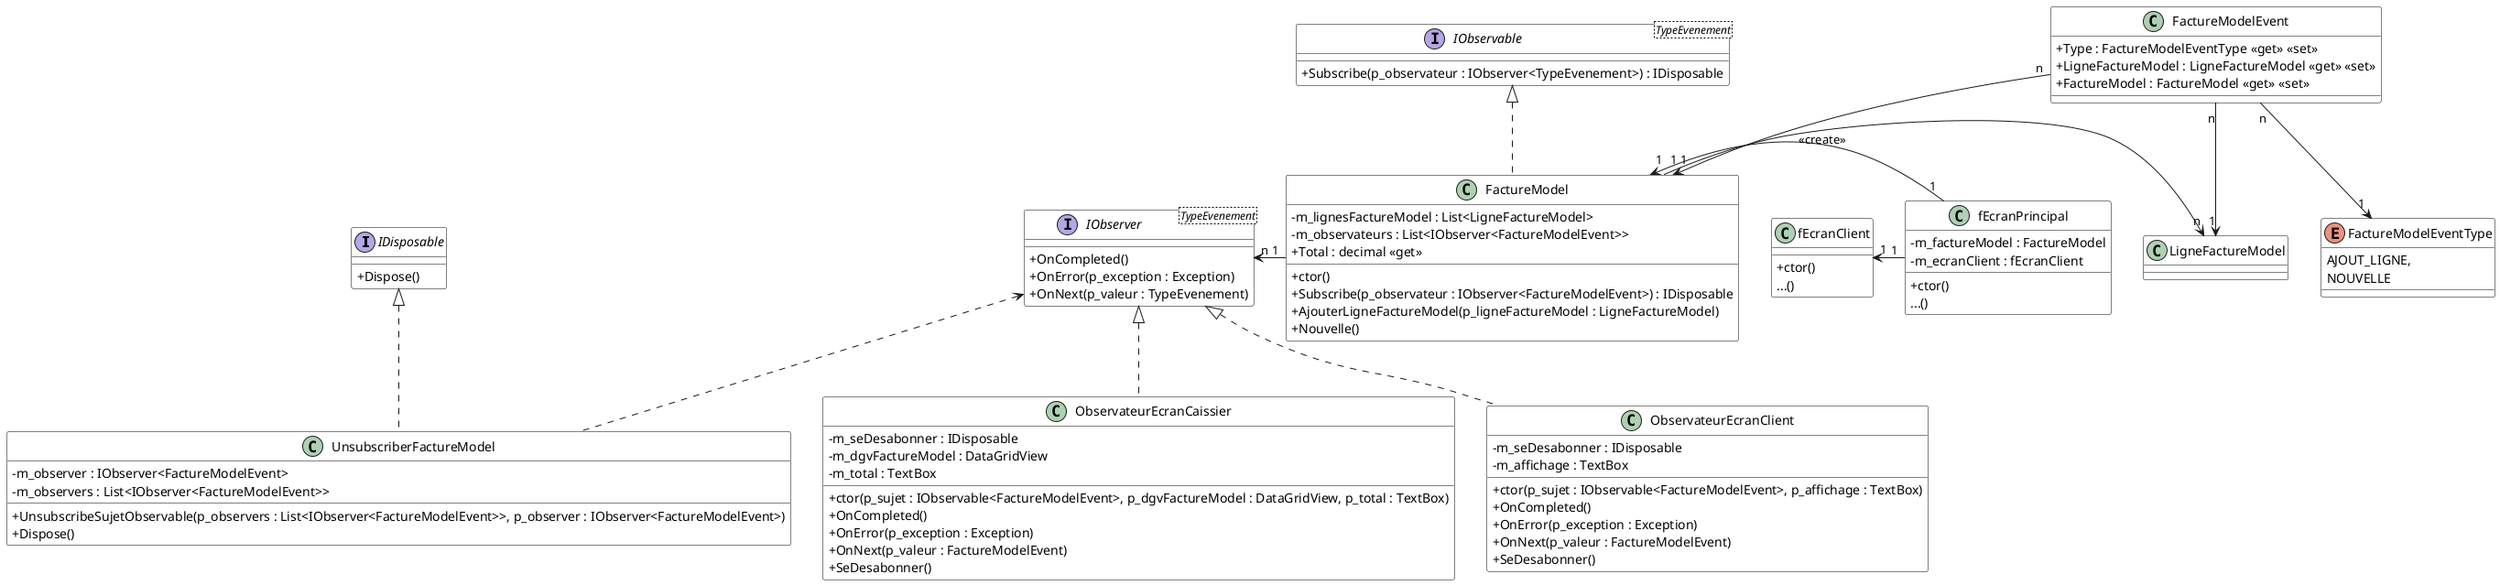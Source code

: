 @startuml DiagAppFactureNonGen

skinparam classAttributeIconSize 0
skinparam class {
    BackgroundColor White
    BorderColor #000
}

interface IDisposable {
    + Dispose()
}

interface IObservable<TypeEvenement> {
    + Subscribe(p_observateur : IObserver<TypeEvenement>) : IDisposable
}

interface IObserver<TypeEvenement> {
    + OnCompleted()
    + OnError(p_exception : Exception)
    + OnNext(p_valeur : TypeEvenement)
}

class FactureModel {
    - m_lignesFactureModel : List<LigneFactureModel>
    - m_observateurs : List<IObserver<FactureModelEvent>>
    + Total : decimal <<get>>
    + ctor()
    + Subscribe(p_observateur : IObserver<FactureModelEvent>) : IDisposable
    + AjouterLigneFactureModel(p_ligneFactureModel : LigneFactureModel)
    + Nouvelle()
}

class fEcranPrincipal {
    - m_factureModel : FactureModel
    - m_ecranClient : fEcranClient
    + ctor()
    ...()
}

class fEcranClient {
    + ctor()
    ...()
}

class ObservateurEcranCaissier {
    - m_seDesabonner : IDisposable
    - m_dgvFactureModel : DataGridView
    - m_total : TextBox
    + ctor(p_sujet : IObservable<FactureModelEvent>, p_dgvFactureModel : DataGridView, p_total : TextBox)
    + OnCompleted()
    + OnError(p_exception : Exception)
    + OnNext(p_valeur : FactureModelEvent)
    + SeDesabonner()
}

class ObservateurEcranClient {
    - m_seDesabonner : IDisposable
    - m_affichage : TextBox
    + ctor(p_sujet : IObservable<FactureModelEvent>, p_affichage : TextBox)
    + OnCompleted()
    + OnError(p_exception : Exception)
    + OnNext(p_valeur : FactureModelEvent)
    + SeDesabonner()
}

class UnsubscriberFactureModel {
    - m_observer : IObserver<FactureModelEvent>
    - m_observers : List<IObserver<FactureModelEvent>>
    + UnsubscribeSujetObservable(p_observers : List<IObserver<FactureModelEvent>>, p_observer : IObserver<FactureModelEvent>)
    + Dispose()
}

class FactureModelEvent {
    + Type : FactureModelEventType <<get>> <<set>>
    + LigneFactureModel : LigneFactureModel <<get>> <<set>>
    + FactureModel : FactureModel <<get>> <<set>>
}

enum FactureModelEventType {
    AJOUT_LIGNE,
    NOUVELLE
}

FactureModelEvent "n" --> "1" FactureModel
FactureModelEvent "n" --> "1" LigneFactureModel
FactureModelEvent "n" --> "1" FactureModelEventType

fEcranPrincipal "1" -right-> "1" FactureModel : <<create>>
fEcranPrincipal "1" -left-> "1" fEcranClient


FactureModel "1" -left-> "n" IObserver
FactureModel "1" -right-> "n" LigneFactureModel

IObserver <|.. ObservateurEcranCaissier
IObserver <|.. ObservateurEcranClient
IDisposable <|.. UnsubscriberFactureModel
IObserver <.. UnsubscriberFactureModel
IObservable <|.. FactureModel

'fEcranClient "1" ..> "1" ObservateurEcranClient : <<create>>
'fEcranPrincipal "1" ..> "1" ObservateurEcranCaissier : <<create>>
@enduml